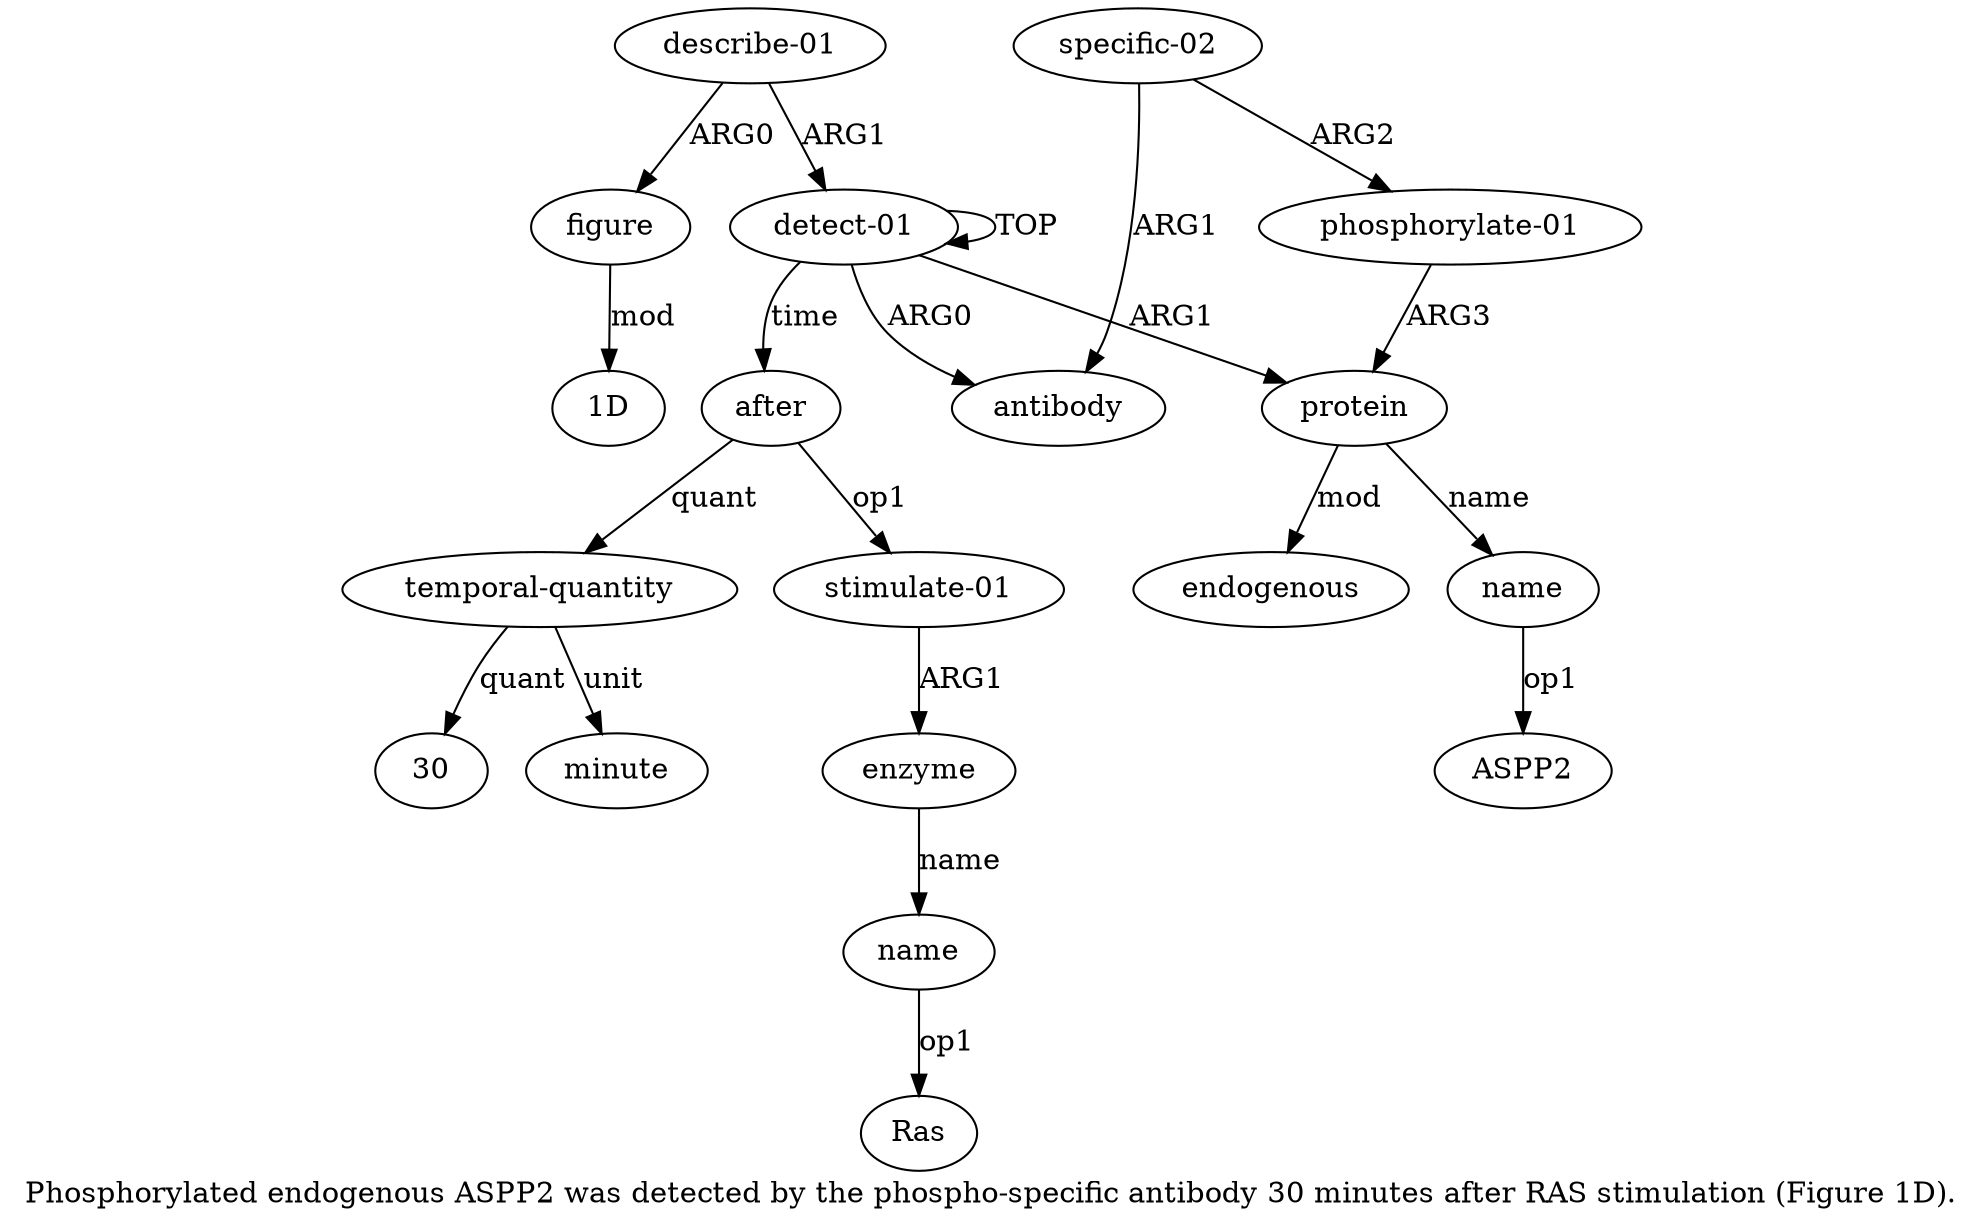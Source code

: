 digraph  {
	graph [label="Phosphorylated endogenous ASPP2 was detected by the phospho-specific antibody 30 minutes after RAS stimulation (Figure 1D)."];
	node [label="\N"];
	a14	 [color=black,
		gold_ind=14,
		gold_label=figure,
		label=figure,
		test_ind=14,
		test_label=figure];
	"a14 1D"	 [color=black,
		gold_ind=-1,
		gold_label="1D",
		label="1D",
		test_ind=-1,
		test_label="1D"];
	a14 -> "a14 1D" [key=0,
	color=black,
	gold_label=mod,
	label=mod,
	test_label=mod];
a11 [color=black,
	gold_ind=11,
	gold_label="temporal-quantity",
	label="temporal-quantity",
	test_ind=11,
	test_label="temporal-quantity"];
a12 [color=black,
	gold_ind=12,
	gold_label=minute,
	label=minute,
	test_ind=12,
	test_label=minute];
a11 -> a12 [key=0,
color=black,
gold_label=unit,
label=unit,
test_label=unit];
"a11 30" [color=black,
gold_ind=-1,
gold_label=30,
label=30,
test_ind=-1,
test_label=30];
a11 -> "a11 30" [key=0,
color=black,
gold_label=quant,
label=quant,
test_label=quant];
a10 [color=black,
gold_ind=10,
gold_label=name,
label=name,
test_ind=10,
test_label=name];
"a10 Ras" [color=black,
gold_ind=-1,
gold_label=Ras,
label=Ras,
test_ind=-1,
test_label=Ras];
a10 -> "a10 Ras" [key=0,
color=black,
gold_label=op1,
label=op1,
test_label=op1];
a13 [color=black,
gold_ind=13,
gold_label="describe-01",
label="describe-01",
test_ind=13,
test_label="describe-01"];
a13 -> a14 [key=0,
color=black,
gold_label=ARG0,
label=ARG0,
test_label=ARG0];
a0 [color=black,
gold_ind=0,
gold_label="detect-01",
label="detect-01",
test_ind=0,
test_label="detect-01"];
a13 -> a0 [key=0,
color=black,
gold_label=ARG1,
label=ARG1,
test_label=ARG1];
"a4 ASPP2" [color=black,
gold_ind=-1,
gold_label=ASPP2,
label=ASPP2,
test_ind=-1,
test_label=ASPP2];
a1 [color=black,
gold_ind=1,
gold_label=antibody,
label=antibody,
test_ind=1,
test_label=antibody];
a0 -> a1 [key=0,
color=black,
gold_label=ARG0,
label=ARG0,
test_label=ARG0];
a0 -> a0 [key=0,
color=black,
gold_label=TOP,
label=TOP,
test_label=TOP];
a3 [color=black,
gold_ind=3,
gold_label=protein,
label=protein,
test_ind=3,
test_label=protein];
a0 -> a3 [key=0,
color=black,
gold_label=ARG1,
label=ARG1,
test_label=ARG1];
a7 [color=black,
gold_ind=7,
gold_label=after,
label=after,
test_ind=7,
test_label=after];
a0 -> a7 [key=0,
color=black,
gold_label=time,
label=time,
test_label=time];
a5 [color=black,
gold_ind=5,
gold_label=endogenous,
label=endogenous,
test_ind=5,
test_label=endogenous];
a3 -> a5 [key=0,
color=black,
gold_label=mod,
label=mod,
test_label=mod];
a4 [color=black,
gold_ind=4,
gold_label=name,
label=name,
test_ind=4,
test_label=name];
a3 -> a4 [key=0,
color=black,
gold_label=name,
label=name,
test_label=name];
a2 [color=black,
gold_ind=2,
gold_label="specific-02",
label="specific-02",
test_ind=2,
test_label="specific-02"];
a2 -> a1 [key=0,
color=black,
gold_label=ARG1,
label=ARG1,
test_label=ARG1];
a6 [color=black,
gold_ind=6,
gold_label="phosphorylate-01",
label="phosphorylate-01",
test_ind=6,
test_label="phosphorylate-01"];
a2 -> a6 [key=0,
color=black,
gold_label=ARG2,
label=ARG2,
test_label=ARG2];
a4 -> "a4 ASPP2" [key=0,
color=black,
gold_label=op1,
label=op1,
test_label=op1];
a7 -> a11 [key=0,
color=black,
gold_label=quant,
label=quant,
test_label=quant];
a8 [color=black,
gold_ind=8,
gold_label="stimulate-01",
label="stimulate-01",
test_ind=8,
test_label="stimulate-01"];
a7 -> a8 [key=0,
color=black,
gold_label=op1,
label=op1,
test_label=op1];
a6 -> a3 [key=0,
color=black,
gold_label=ARG3,
label=ARG3,
test_label=ARG3];
a9 [color=black,
gold_ind=9,
gold_label=enzyme,
label=enzyme,
test_ind=9,
test_label=enzyme];
a9 -> a10 [key=0,
color=black,
gold_label=name,
label=name,
test_label=name];
a8 -> a9 [key=0,
color=black,
gold_label=ARG1,
label=ARG1,
test_label=ARG1];
}
